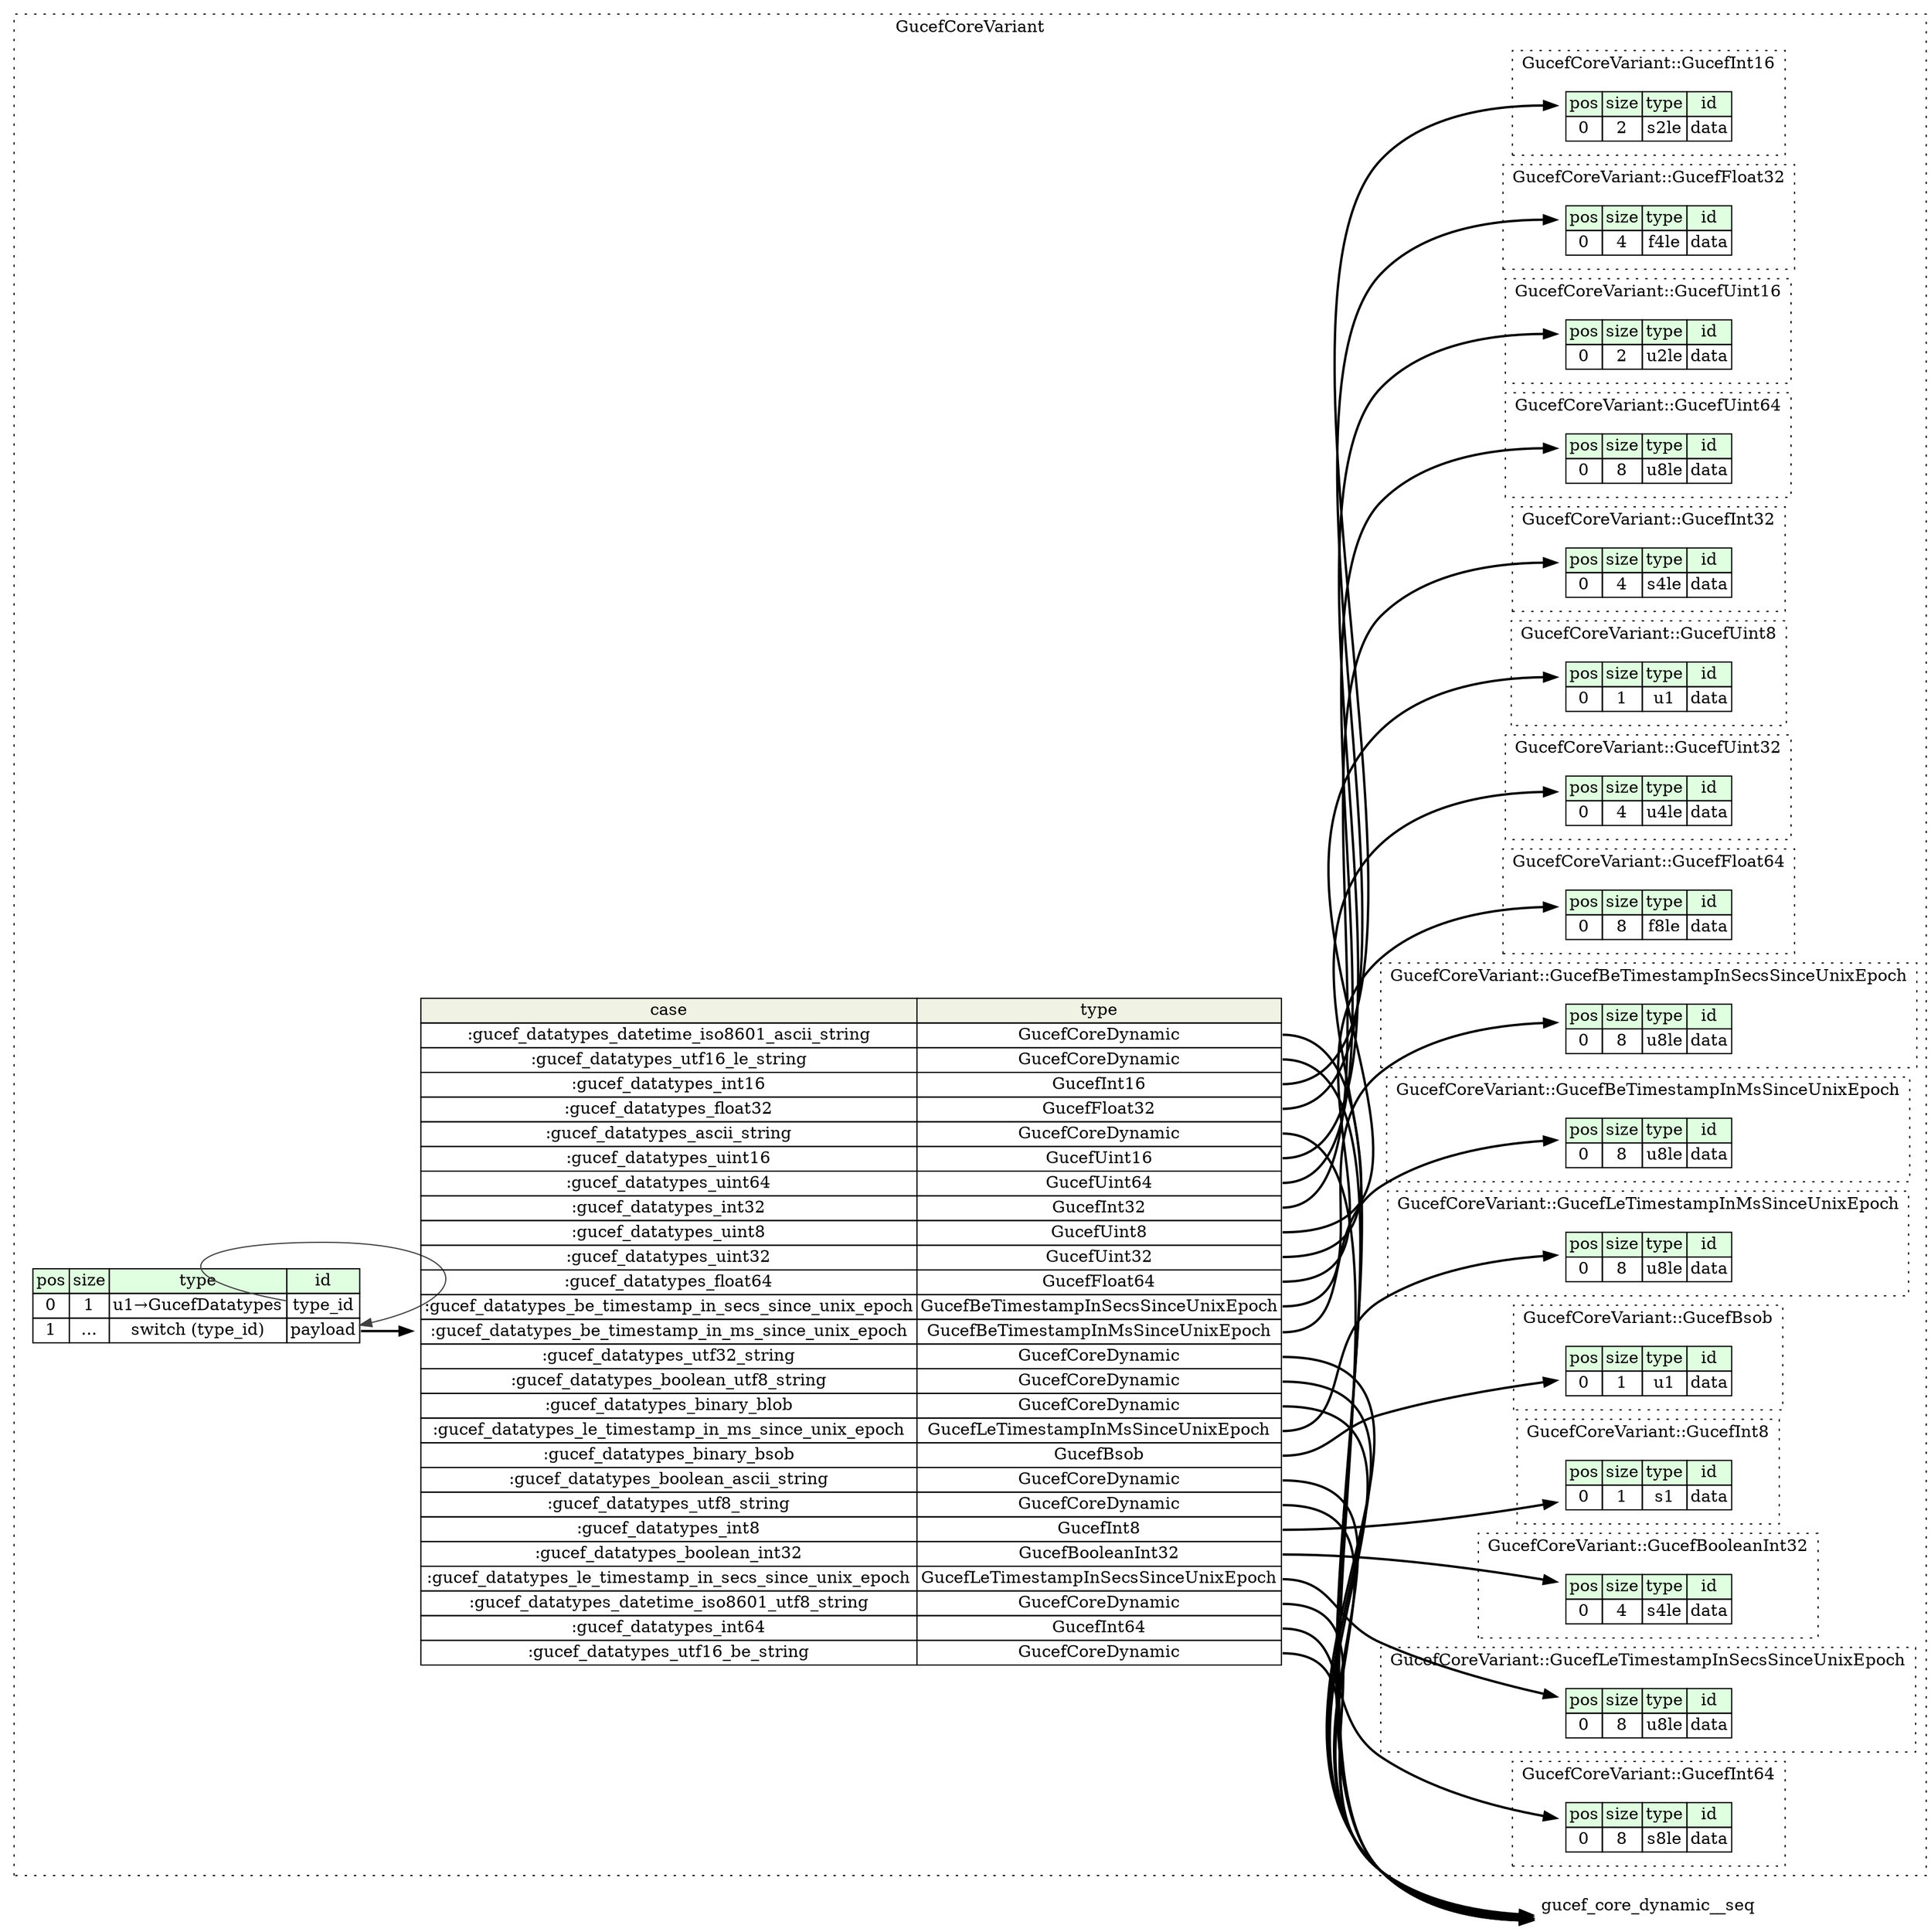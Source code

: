 digraph {
	rankdir=LR;
	node [shape=plaintext];
	subgraph cluster__gucef_core_variant {
		label="GucefCoreVariant";
		graph[style=dotted];

		gucef_core_variant__seq [label=<<TABLE BORDER="0" CELLBORDER="1" CELLSPACING="0">
			<TR><TD BGCOLOR="#E0FFE0">pos</TD><TD BGCOLOR="#E0FFE0">size</TD><TD BGCOLOR="#E0FFE0">type</TD><TD BGCOLOR="#E0FFE0">id</TD></TR>
			<TR><TD PORT="type_id_pos">0</TD><TD PORT="type_id_size">1</TD><TD>u1→GucefDatatypes</TD><TD PORT="type_id_type">type_id</TD></TR>
			<TR><TD PORT="payload_pos">1</TD><TD PORT="payload_size">...</TD><TD>switch (type_id)</TD><TD PORT="payload_type">payload</TD></TR>
		</TABLE>>];
gucef_core_variant__seq_payload_switch [label=<<TABLE BORDER="0" CELLBORDER="1" CELLSPACING="0">
	<TR><TD BGCOLOR="#F0F2E4">case</TD><TD BGCOLOR="#F0F2E4">type</TD></TR>
	<TR><TD>:gucef_datatypes_datetime_iso8601_ascii_string</TD><TD PORT="case0">GucefCoreDynamic</TD></TR>
	<TR><TD>:gucef_datatypes_utf16_le_string</TD><TD PORT="case1">GucefCoreDynamic</TD></TR>
	<TR><TD>:gucef_datatypes_int16</TD><TD PORT="case2">GucefInt16</TD></TR>
	<TR><TD>:gucef_datatypes_float32</TD><TD PORT="case3">GucefFloat32</TD></TR>
	<TR><TD>:gucef_datatypes_ascii_string</TD><TD PORT="case4">GucefCoreDynamic</TD></TR>
	<TR><TD>:gucef_datatypes_uint16</TD><TD PORT="case5">GucefUint16</TD></TR>
	<TR><TD>:gucef_datatypes_uint64</TD><TD PORT="case6">GucefUint64</TD></TR>
	<TR><TD>:gucef_datatypes_int32</TD><TD PORT="case7">GucefInt32</TD></TR>
	<TR><TD>:gucef_datatypes_uint8</TD><TD PORT="case8">GucefUint8</TD></TR>
	<TR><TD>:gucef_datatypes_uint32</TD><TD PORT="case9">GucefUint32</TD></TR>
	<TR><TD>:gucef_datatypes_float64</TD><TD PORT="case10">GucefFloat64</TD></TR>
	<TR><TD>:gucef_datatypes_be_timestamp_in_secs_since_unix_epoch</TD><TD PORT="case11">GucefBeTimestampInSecsSinceUnixEpoch</TD></TR>
	<TR><TD>:gucef_datatypes_be_timestamp_in_ms_since_unix_epoch</TD><TD PORT="case12">GucefBeTimestampInMsSinceUnixEpoch</TD></TR>
	<TR><TD>:gucef_datatypes_utf32_string</TD><TD PORT="case13">GucefCoreDynamic</TD></TR>
	<TR><TD>:gucef_datatypes_boolean_utf8_string</TD><TD PORT="case14">GucefCoreDynamic</TD></TR>
	<TR><TD>:gucef_datatypes_binary_blob</TD><TD PORT="case15">GucefCoreDynamic</TD></TR>
	<TR><TD>:gucef_datatypes_le_timestamp_in_ms_since_unix_epoch</TD><TD PORT="case16">GucefLeTimestampInMsSinceUnixEpoch</TD></TR>
	<TR><TD>:gucef_datatypes_binary_bsob</TD><TD PORT="case17">GucefBsob</TD></TR>
	<TR><TD>:gucef_datatypes_boolean_ascii_string</TD><TD PORT="case18">GucefCoreDynamic</TD></TR>
	<TR><TD>:gucef_datatypes_utf8_string</TD><TD PORT="case19">GucefCoreDynamic</TD></TR>
	<TR><TD>:gucef_datatypes_int8</TD><TD PORT="case20">GucefInt8</TD></TR>
	<TR><TD>:gucef_datatypes_boolean_int32</TD><TD PORT="case21">GucefBooleanInt32</TD></TR>
	<TR><TD>:gucef_datatypes_le_timestamp_in_secs_since_unix_epoch</TD><TD PORT="case22">GucefLeTimestampInSecsSinceUnixEpoch</TD></TR>
	<TR><TD>:gucef_datatypes_datetime_iso8601_utf8_string</TD><TD PORT="case23">GucefCoreDynamic</TD></TR>
	<TR><TD>:gucef_datatypes_int64</TD><TD PORT="case24">GucefInt64</TD></TR>
	<TR><TD>:gucef_datatypes_utf16_be_string</TD><TD PORT="case25">GucefCoreDynamic</TD></TR>
</TABLE>>];
		subgraph cluster__gucef_int64 {
			label="GucefCoreVariant::GucefInt64";
			graph[style=dotted];

			gucef_int64__seq [label=<<TABLE BORDER="0" CELLBORDER="1" CELLSPACING="0">
				<TR><TD BGCOLOR="#E0FFE0">pos</TD><TD BGCOLOR="#E0FFE0">size</TD><TD BGCOLOR="#E0FFE0">type</TD><TD BGCOLOR="#E0FFE0">id</TD></TR>
				<TR><TD PORT="data_pos">0</TD><TD PORT="data_size">8</TD><TD>s8le</TD><TD PORT="data_type">data</TD></TR>
			</TABLE>>];
		}
		subgraph cluster__gucef_bsob {
			label="GucefCoreVariant::GucefBsob";
			graph[style=dotted];

			gucef_bsob__seq [label=<<TABLE BORDER="0" CELLBORDER="1" CELLSPACING="0">
				<TR><TD BGCOLOR="#E0FFE0">pos</TD><TD BGCOLOR="#E0FFE0">size</TD><TD BGCOLOR="#E0FFE0">type</TD><TD BGCOLOR="#E0FFE0">id</TD></TR>
				<TR><TD PORT="data_pos">0</TD><TD PORT="data_size">1</TD><TD>u1</TD><TD PORT="data_type">data</TD></TR>
			</TABLE>>];
		}
		subgraph cluster__gucef_be_timestamp_in_ms_since_unix_epoch {
			label="GucefCoreVariant::GucefBeTimestampInMsSinceUnixEpoch";
			graph[style=dotted];

			gucef_be_timestamp_in_ms_since_unix_epoch__seq [label=<<TABLE BORDER="0" CELLBORDER="1" CELLSPACING="0">
				<TR><TD BGCOLOR="#E0FFE0">pos</TD><TD BGCOLOR="#E0FFE0">size</TD><TD BGCOLOR="#E0FFE0">type</TD><TD BGCOLOR="#E0FFE0">id</TD></TR>
				<TR><TD PORT="data_pos">0</TD><TD PORT="data_size">8</TD><TD>u8le</TD><TD PORT="data_type">data</TD></TR>
			</TABLE>>];
		}
		subgraph cluster__gucef_le_timestamp_in_secs_since_unix_epoch {
			label="GucefCoreVariant::GucefLeTimestampInSecsSinceUnixEpoch";
			graph[style=dotted];

			gucef_le_timestamp_in_secs_since_unix_epoch__seq [label=<<TABLE BORDER="0" CELLBORDER="1" CELLSPACING="0">
				<TR><TD BGCOLOR="#E0FFE0">pos</TD><TD BGCOLOR="#E0FFE0">size</TD><TD BGCOLOR="#E0FFE0">type</TD><TD BGCOLOR="#E0FFE0">id</TD></TR>
				<TR><TD PORT="data_pos">0</TD><TD PORT="data_size">8</TD><TD>u8le</TD><TD PORT="data_type">data</TD></TR>
			</TABLE>>];
		}
		subgraph cluster__gucef_uint16 {
			label="GucefCoreVariant::GucefUint16";
			graph[style=dotted];

			gucef_uint16__seq [label=<<TABLE BORDER="0" CELLBORDER="1" CELLSPACING="0">
				<TR><TD BGCOLOR="#E0FFE0">pos</TD><TD BGCOLOR="#E0FFE0">size</TD><TD BGCOLOR="#E0FFE0">type</TD><TD BGCOLOR="#E0FFE0">id</TD></TR>
				<TR><TD PORT="data_pos">0</TD><TD PORT="data_size">2</TD><TD>u2le</TD><TD PORT="data_type">data</TD></TR>
			</TABLE>>];
		}
		subgraph cluster__gucef_uint64 {
			label="GucefCoreVariant::GucefUint64";
			graph[style=dotted];

			gucef_uint64__seq [label=<<TABLE BORDER="0" CELLBORDER="1" CELLSPACING="0">
				<TR><TD BGCOLOR="#E0FFE0">pos</TD><TD BGCOLOR="#E0FFE0">size</TD><TD BGCOLOR="#E0FFE0">type</TD><TD BGCOLOR="#E0FFE0">id</TD></TR>
				<TR><TD PORT="data_pos">0</TD><TD PORT="data_size">8</TD><TD>u8le</TD><TD PORT="data_type">data</TD></TR>
			</TABLE>>];
		}
		subgraph cluster__gucef_uint8 {
			label="GucefCoreVariant::GucefUint8";
			graph[style=dotted];

			gucef_uint8__seq [label=<<TABLE BORDER="0" CELLBORDER="1" CELLSPACING="0">
				<TR><TD BGCOLOR="#E0FFE0">pos</TD><TD BGCOLOR="#E0FFE0">size</TD><TD BGCOLOR="#E0FFE0">type</TD><TD BGCOLOR="#E0FFE0">id</TD></TR>
				<TR><TD PORT="data_pos">0</TD><TD PORT="data_size">1</TD><TD>u1</TD><TD PORT="data_type">data</TD></TR>
			</TABLE>>];
		}
		subgraph cluster__gucef_int8 {
			label="GucefCoreVariant::GucefInt8";
			graph[style=dotted];

			gucef_int8__seq [label=<<TABLE BORDER="0" CELLBORDER="1" CELLSPACING="0">
				<TR><TD BGCOLOR="#E0FFE0">pos</TD><TD BGCOLOR="#E0FFE0">size</TD><TD BGCOLOR="#E0FFE0">type</TD><TD BGCOLOR="#E0FFE0">id</TD></TR>
				<TR><TD PORT="data_pos">0</TD><TD PORT="data_size">1</TD><TD>s1</TD><TD PORT="data_type">data</TD></TR>
			</TABLE>>];
		}
		subgraph cluster__gucef_int16 {
			label="GucefCoreVariant::GucefInt16";
			graph[style=dotted];

			gucef_int16__seq [label=<<TABLE BORDER="0" CELLBORDER="1" CELLSPACING="0">
				<TR><TD BGCOLOR="#E0FFE0">pos</TD><TD BGCOLOR="#E0FFE0">size</TD><TD BGCOLOR="#E0FFE0">type</TD><TD BGCOLOR="#E0FFE0">id</TD></TR>
				<TR><TD PORT="data_pos">0</TD><TD PORT="data_size">2</TD><TD>s2le</TD><TD PORT="data_type">data</TD></TR>
			</TABLE>>];
		}
		subgraph cluster__gucef_float64 {
			label="GucefCoreVariant::GucefFloat64";
			graph[style=dotted];

			gucef_float64__seq [label=<<TABLE BORDER="0" CELLBORDER="1" CELLSPACING="0">
				<TR><TD BGCOLOR="#E0FFE0">pos</TD><TD BGCOLOR="#E0FFE0">size</TD><TD BGCOLOR="#E0FFE0">type</TD><TD BGCOLOR="#E0FFE0">id</TD></TR>
				<TR><TD PORT="data_pos">0</TD><TD PORT="data_size">8</TD><TD>f8le</TD><TD PORT="data_type">data</TD></TR>
			</TABLE>>];
		}
		subgraph cluster__gucef_le_timestamp_in_ms_since_unix_epoch {
			label="GucefCoreVariant::GucefLeTimestampInMsSinceUnixEpoch";
			graph[style=dotted];

			gucef_le_timestamp_in_ms_since_unix_epoch__seq [label=<<TABLE BORDER="0" CELLBORDER="1" CELLSPACING="0">
				<TR><TD BGCOLOR="#E0FFE0">pos</TD><TD BGCOLOR="#E0FFE0">size</TD><TD BGCOLOR="#E0FFE0">type</TD><TD BGCOLOR="#E0FFE0">id</TD></TR>
				<TR><TD PORT="data_pos">0</TD><TD PORT="data_size">8</TD><TD>u8le</TD><TD PORT="data_type">data</TD></TR>
			</TABLE>>];
		}
		subgraph cluster__gucef_int32 {
			label="GucefCoreVariant::GucefInt32";
			graph[style=dotted];

			gucef_int32__seq [label=<<TABLE BORDER="0" CELLBORDER="1" CELLSPACING="0">
				<TR><TD BGCOLOR="#E0FFE0">pos</TD><TD BGCOLOR="#E0FFE0">size</TD><TD BGCOLOR="#E0FFE0">type</TD><TD BGCOLOR="#E0FFE0">id</TD></TR>
				<TR><TD PORT="data_pos">0</TD><TD PORT="data_size">4</TD><TD>s4le</TD><TD PORT="data_type">data</TD></TR>
			</TABLE>>];
		}
		subgraph cluster__gucef_be_timestamp_in_secs_since_unix_epoch {
			label="GucefCoreVariant::GucefBeTimestampInSecsSinceUnixEpoch";
			graph[style=dotted];

			gucef_be_timestamp_in_secs_since_unix_epoch__seq [label=<<TABLE BORDER="0" CELLBORDER="1" CELLSPACING="0">
				<TR><TD BGCOLOR="#E0FFE0">pos</TD><TD BGCOLOR="#E0FFE0">size</TD><TD BGCOLOR="#E0FFE0">type</TD><TD BGCOLOR="#E0FFE0">id</TD></TR>
				<TR><TD PORT="data_pos">0</TD><TD PORT="data_size">8</TD><TD>u8le</TD><TD PORT="data_type">data</TD></TR>
			</TABLE>>];
		}
		subgraph cluster__gucef_float32 {
			label="GucefCoreVariant::GucefFloat32";
			graph[style=dotted];

			gucef_float32__seq [label=<<TABLE BORDER="0" CELLBORDER="1" CELLSPACING="0">
				<TR><TD BGCOLOR="#E0FFE0">pos</TD><TD BGCOLOR="#E0FFE0">size</TD><TD BGCOLOR="#E0FFE0">type</TD><TD BGCOLOR="#E0FFE0">id</TD></TR>
				<TR><TD PORT="data_pos">0</TD><TD PORT="data_size">4</TD><TD>f4le</TD><TD PORT="data_type">data</TD></TR>
			</TABLE>>];
		}
		subgraph cluster__gucef_uint32 {
			label="GucefCoreVariant::GucefUint32";
			graph[style=dotted];

			gucef_uint32__seq [label=<<TABLE BORDER="0" CELLBORDER="1" CELLSPACING="0">
				<TR><TD BGCOLOR="#E0FFE0">pos</TD><TD BGCOLOR="#E0FFE0">size</TD><TD BGCOLOR="#E0FFE0">type</TD><TD BGCOLOR="#E0FFE0">id</TD></TR>
				<TR><TD PORT="data_pos">0</TD><TD PORT="data_size">4</TD><TD>u4le</TD><TD PORT="data_type">data</TD></TR>
			</TABLE>>];
		}
		subgraph cluster__gucef_boolean_int32 {
			label="GucefCoreVariant::GucefBooleanInt32";
			graph[style=dotted];

			gucef_boolean_int32__seq [label=<<TABLE BORDER="0" CELLBORDER="1" CELLSPACING="0">
				<TR><TD BGCOLOR="#E0FFE0">pos</TD><TD BGCOLOR="#E0FFE0">size</TD><TD BGCOLOR="#E0FFE0">type</TD><TD BGCOLOR="#E0FFE0">id</TD></TR>
				<TR><TD PORT="data_pos">0</TD><TD PORT="data_size">4</TD><TD>s4le</TD><TD PORT="data_type">data</TD></TR>
			</TABLE>>];
		}
	}
	gucef_core_variant__seq:payload_type -> gucef_core_variant__seq_payload_switch [style=bold];
	gucef_core_variant__seq_payload_switch:case0 -> gucef_core_dynamic__seq [style=bold];
	gucef_core_variant__seq_payload_switch:case1 -> gucef_core_dynamic__seq [style=bold];
	gucef_core_variant__seq_payload_switch:case2 -> gucef_int16__seq [style=bold];
	gucef_core_variant__seq_payload_switch:case3 -> gucef_float32__seq [style=bold];
	gucef_core_variant__seq_payload_switch:case4 -> gucef_core_dynamic__seq [style=bold];
	gucef_core_variant__seq_payload_switch:case5 -> gucef_uint16__seq [style=bold];
	gucef_core_variant__seq_payload_switch:case6 -> gucef_uint64__seq [style=bold];
	gucef_core_variant__seq_payload_switch:case7 -> gucef_int32__seq [style=bold];
	gucef_core_variant__seq_payload_switch:case8 -> gucef_uint8__seq [style=bold];
	gucef_core_variant__seq_payload_switch:case9 -> gucef_uint32__seq [style=bold];
	gucef_core_variant__seq_payload_switch:case10 -> gucef_float64__seq [style=bold];
	gucef_core_variant__seq_payload_switch:case11 -> gucef_be_timestamp_in_secs_since_unix_epoch__seq [style=bold];
	gucef_core_variant__seq_payload_switch:case12 -> gucef_be_timestamp_in_ms_since_unix_epoch__seq [style=bold];
	gucef_core_variant__seq_payload_switch:case13 -> gucef_core_dynamic__seq [style=bold];
	gucef_core_variant__seq_payload_switch:case14 -> gucef_core_dynamic__seq [style=bold];
	gucef_core_variant__seq_payload_switch:case15 -> gucef_core_dynamic__seq [style=bold];
	gucef_core_variant__seq_payload_switch:case16 -> gucef_le_timestamp_in_ms_since_unix_epoch__seq [style=bold];
	gucef_core_variant__seq_payload_switch:case17 -> gucef_bsob__seq [style=bold];
	gucef_core_variant__seq_payload_switch:case18 -> gucef_core_dynamic__seq [style=bold];
	gucef_core_variant__seq_payload_switch:case19 -> gucef_core_dynamic__seq [style=bold];
	gucef_core_variant__seq_payload_switch:case20 -> gucef_int8__seq [style=bold];
	gucef_core_variant__seq_payload_switch:case21 -> gucef_boolean_int32__seq [style=bold];
	gucef_core_variant__seq_payload_switch:case22 -> gucef_le_timestamp_in_secs_since_unix_epoch__seq [style=bold];
	gucef_core_variant__seq_payload_switch:case23 -> gucef_core_dynamic__seq [style=bold];
	gucef_core_variant__seq_payload_switch:case24 -> gucef_int64__seq [style=bold];
	gucef_core_variant__seq_payload_switch:case25 -> gucef_core_dynamic__seq [style=bold];
	gucef_core_variant__seq:type_id_type -> gucef_core_variant__seq:payload_type [color="#404040"];
}

